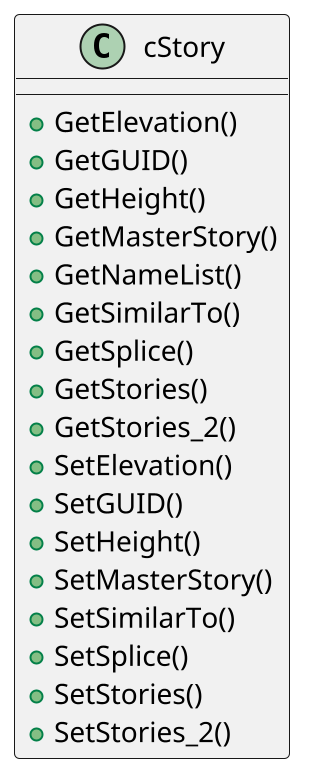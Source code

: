 ' Supported Formats
' *.wsd, *.pu, *.puml, *.plantuml, *.iuml
' para poder visualiza, alt+d

@startuml
scale 2

class cStory {
    +GetElevation()
    +GetGUID()
    +GetHeight()
    +GetMasterStory()
    +GetNameList()
    +GetSimilarTo()
    +GetSplice()
    +GetStories()
    +GetStories_2()
    +SetElevation()
    +SetGUID()
    +SetHeight()
    +SetMasterStory()
    +SetSimilarTo()
    +SetSplice()
    +SetStories()
    +SetStories_2()
}

@enduml